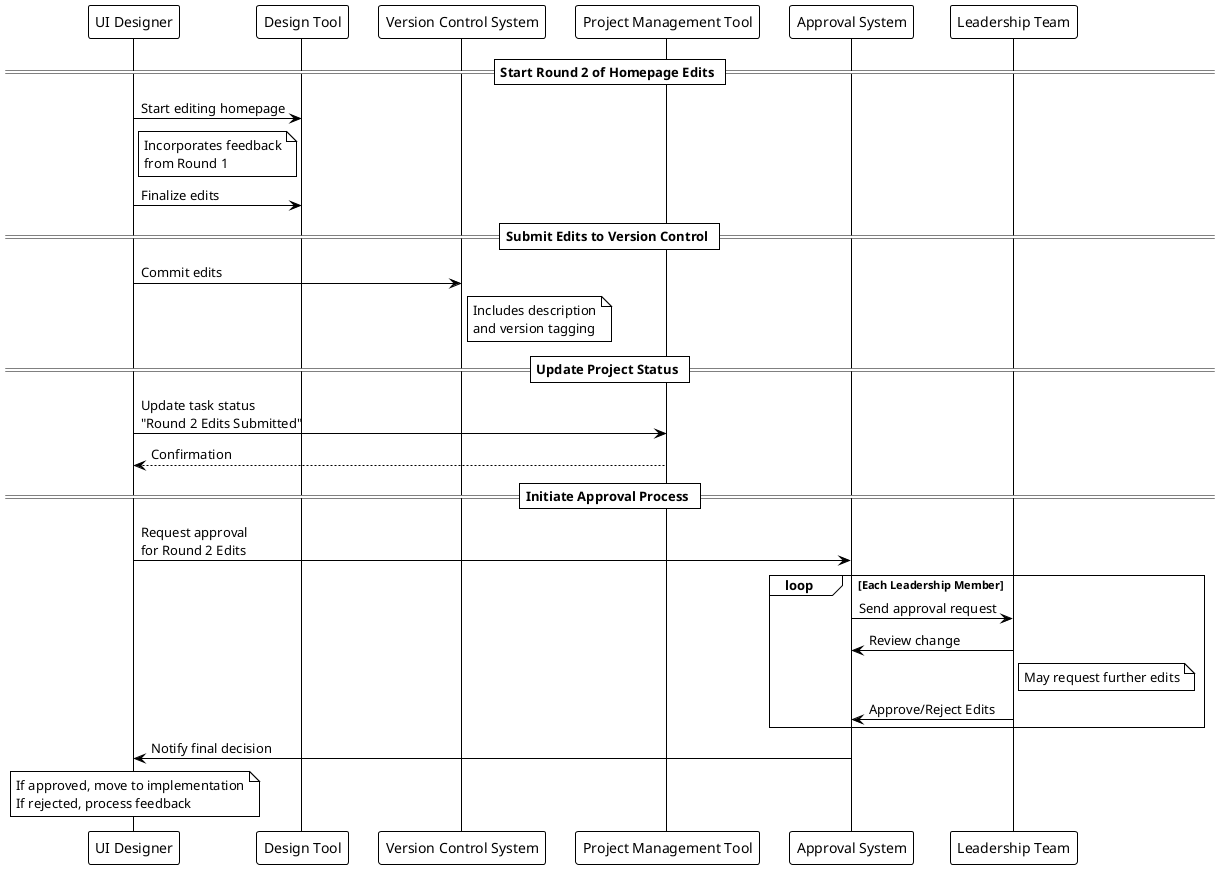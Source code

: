 @startuml
!theme plain

participant "UI Designer" as designer
participant "Design Tool" as tool
participant "Version Control System" as vcs
participant "Project Management Tool" as pmt
participant "Approval System" as approvalSys
participant "Leadership Team" as leadership

== Start Round 2 of Homepage Edits ==
designer -> tool : Start editing homepage
note right of designer : Incorporates feedback\nfrom Round 1
designer -> tool : Finalize edits

== Submit Edits to Version Control ==
designer -> vcs : Commit edits
note right of vcs : Includes description\nand version tagging

== Update Project Status ==
designer -> pmt : Update task status\n"Round 2 Edits Submitted"
pmt --> designer : Confirmation

== Initiate Approval Process ==
designer -> approvalSys : Request approval\nfor Round 2 Edits
loop Each Leadership Member
    approvalSys -> leadership : Send approval request
    leadership -> approvalSys : Review change
    note right of leadership : May request further edits
    leadership -> approvalSys : Approve/Reject Edits
end

approvalSys -> designer : Notify final decision
note over designer : If approved, move to implementation\nIf rejected, process feedback

@enduml